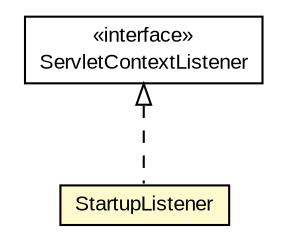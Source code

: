 #!/usr/local/bin/dot
#
# Class diagram 
# Generated by UMLGraph version R5_6-24-gf6e263 (http://www.umlgraph.org/)
#

digraph G {
	edge [fontname="arial",fontsize=10,labelfontname="arial",labelfontsize=10];
	node [fontname="arial",fontsize=10,shape=plaintext];
	nodesep=0.25;
	ranksep=0.5;
	// org.gservlet.StartupListener
	c1693 [label=<<table title="org.gservlet.StartupListener" border="0" cellborder="1" cellspacing="0" cellpadding="2" port="p" bgcolor="lemonChiffon" href="./StartupListener.html">
		<tr><td><table border="0" cellspacing="0" cellpadding="1">
<tr><td align="center" balign="center"> StartupListener </td></tr>
		</table></td></tr>
		</table>>, URL="./StartupListener.html", fontname="arial", fontcolor="black", fontsize=10.0];
	//org.gservlet.StartupListener implements javax.servlet.ServletContextListener
	c1694:p -> c1693:p [dir=back,arrowtail=empty,style=dashed];
	// javax.servlet.ServletContextListener
	c1694 [label=<<table title="javax.servlet.ServletContextListener" border="0" cellborder="1" cellspacing="0" cellpadding="2" port="p" href="http://java.sun.com/j2se/1.4.2/docs/api/javax/servlet/ServletContextListener.html">
		<tr><td><table border="0" cellspacing="0" cellpadding="1">
<tr><td align="center" balign="center"> &#171;interface&#187; </td></tr>
<tr><td align="center" balign="center"> ServletContextListener </td></tr>
		</table></td></tr>
		</table>>, URL="http://java.sun.com/j2se/1.4.2/docs/api/javax/servlet/ServletContextListener.html", fontname="arial", fontcolor="black", fontsize=10.0];
}

